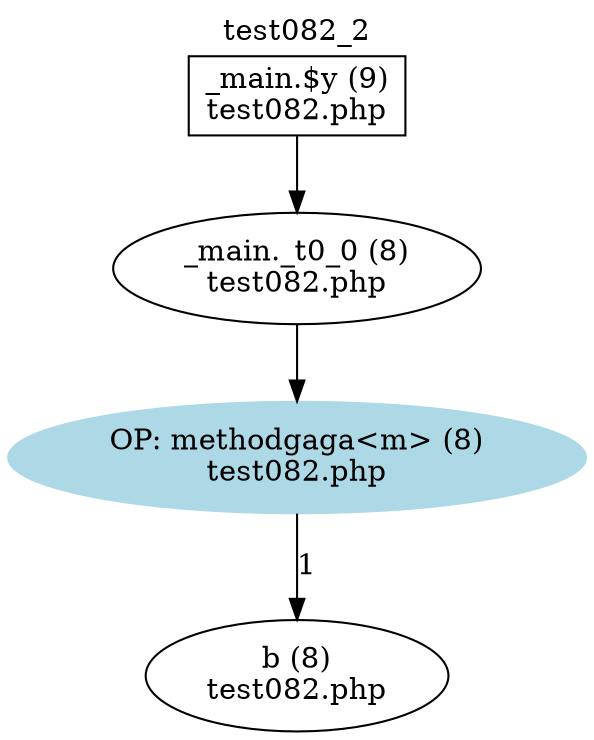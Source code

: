 digraph cfg {
  label="test082_2";
  labelloc=t;
  n1 [shape=box, label="_main.$y (9)\ntest082.php"];
  n2 [shape=ellipse, label="_main._t0_0 (8)\ntest082.php"];
  n3 [shape=ellipse, label="OP: methodgaga<m> (8)\ntest082.php",style=filled,color=lightblue];
  n4 [shape=ellipse, label="b (8)\ntest082.php"];
  n1 -> n2;
  n2 -> n3;
  n3 -> n4[label="1"];
}
